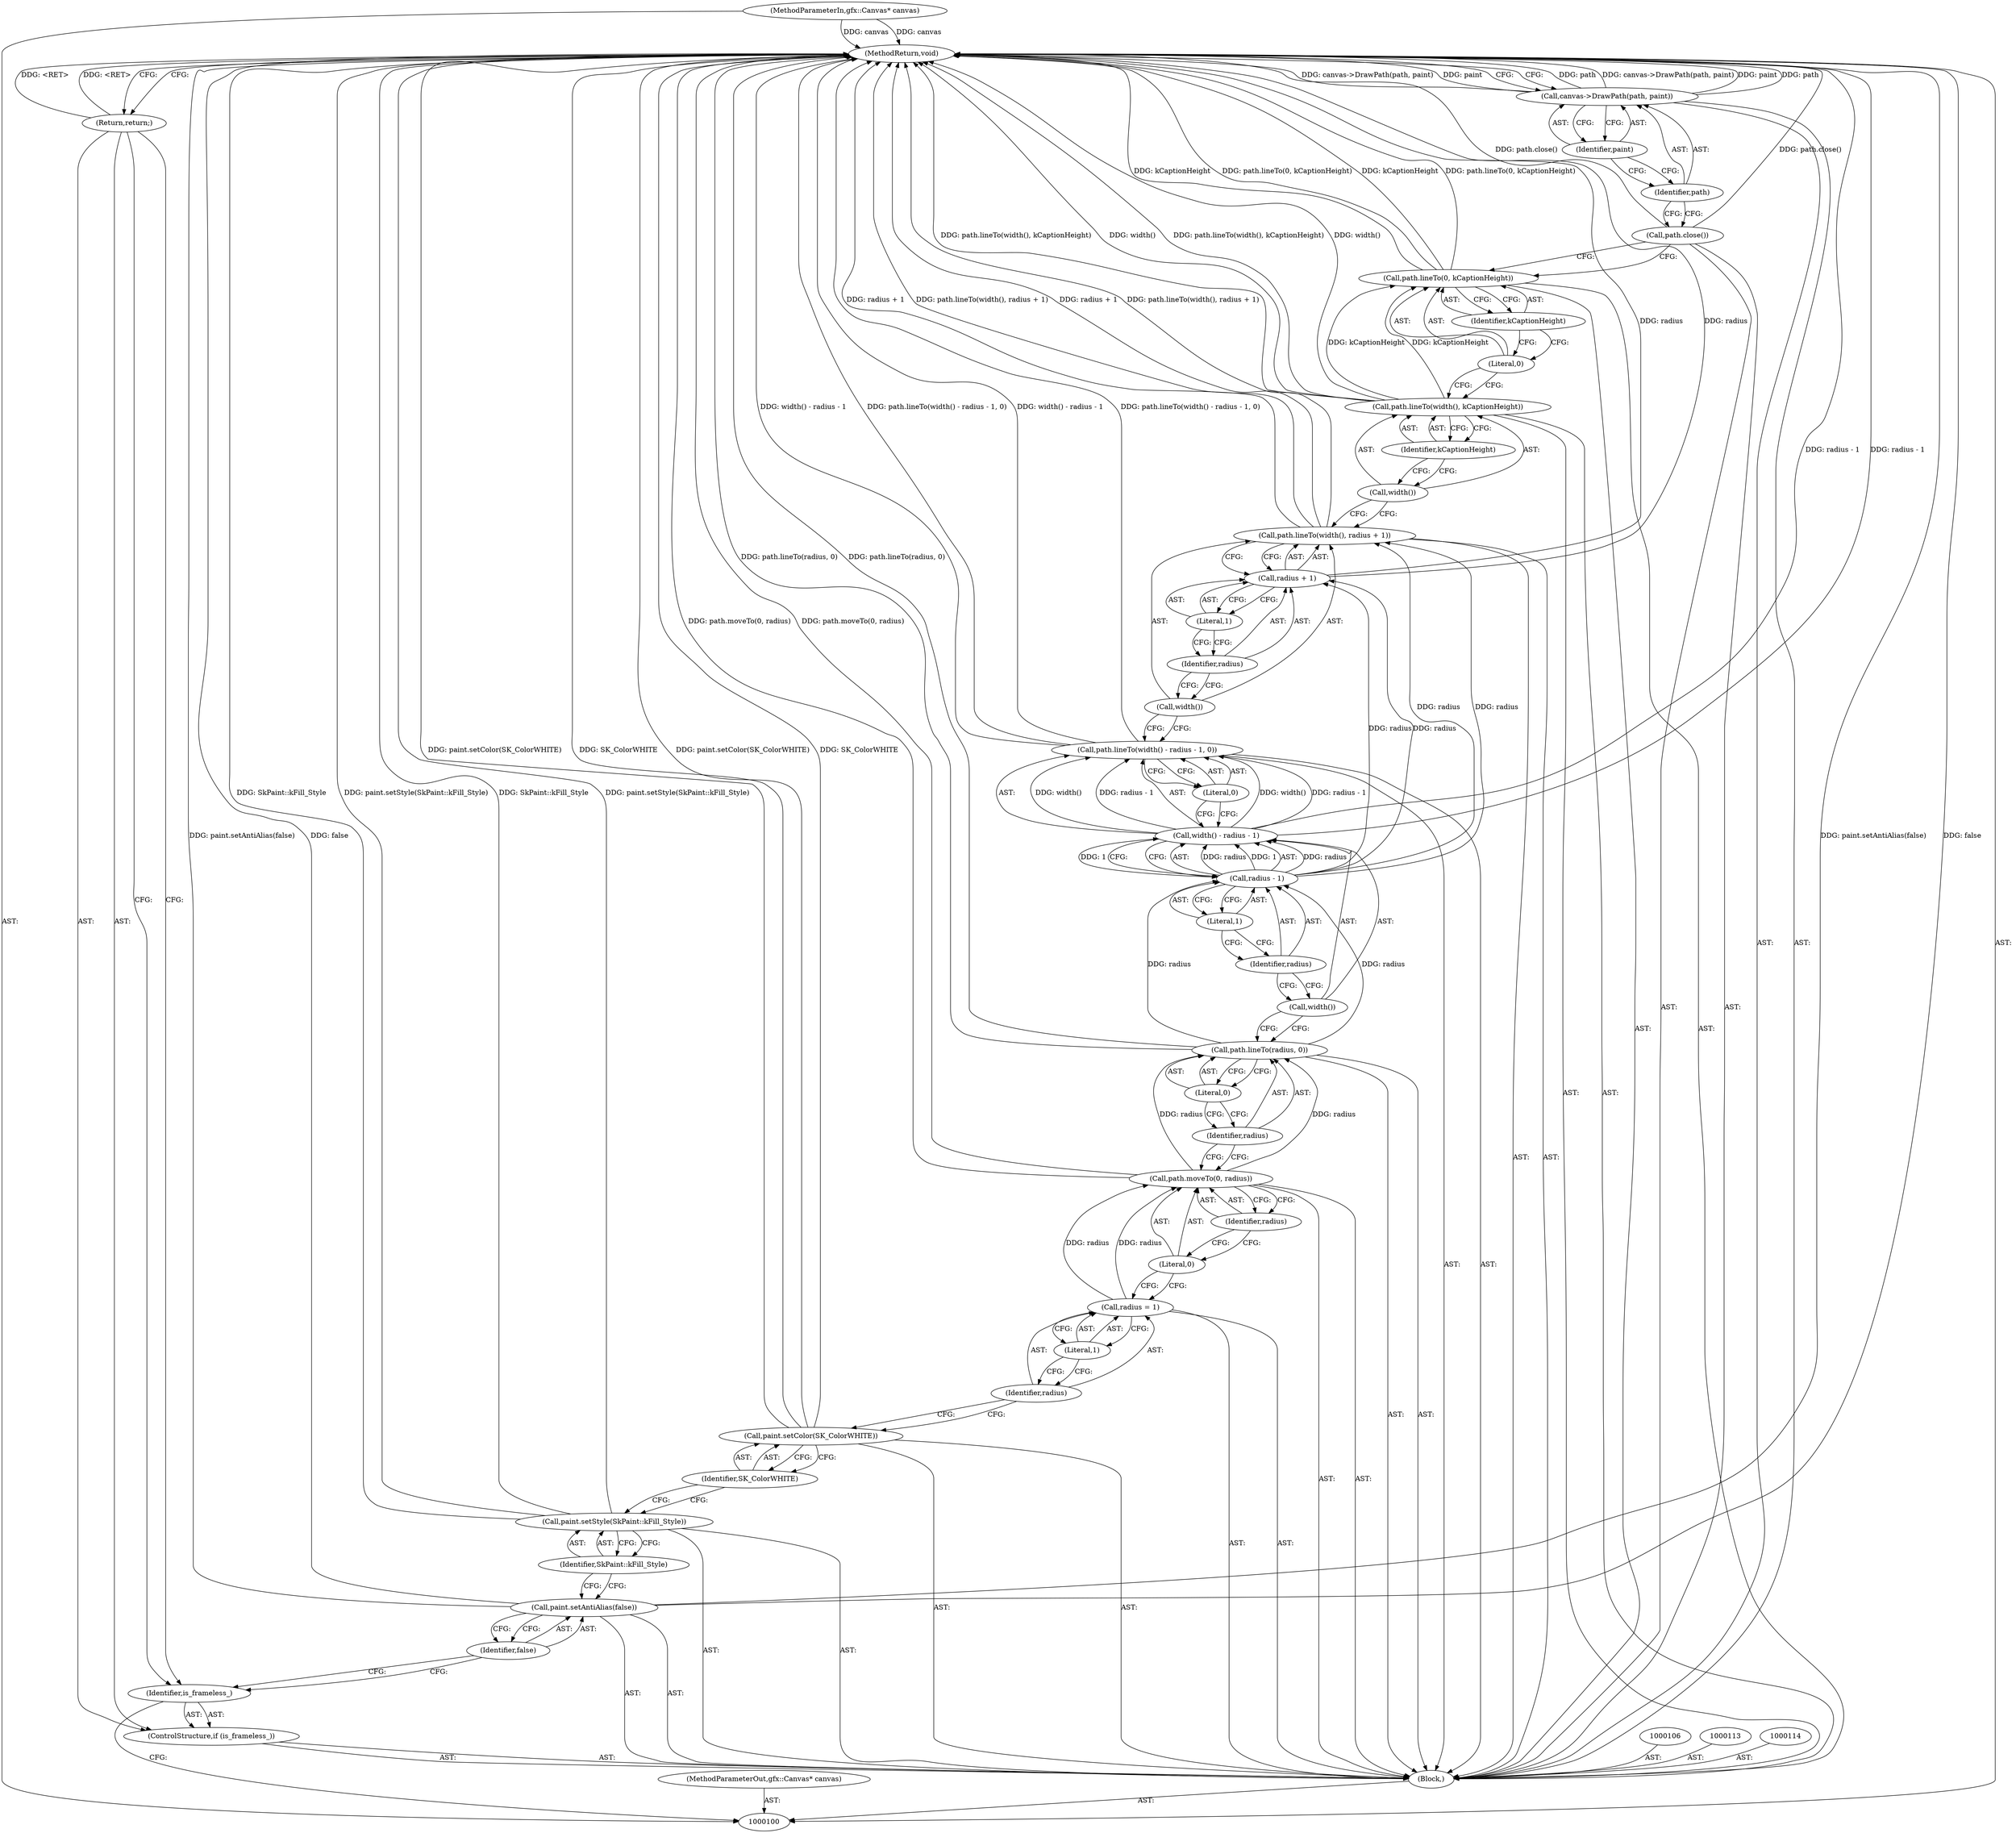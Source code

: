 digraph "0_Chrome_7f8cdab6fda192d15e45a3e9682b1eec427870c5_7" {
"1000146" [label="(MethodReturn,void)"];
"1000101" [label="(MethodParameterIn,gfx::Canvas* canvas)"];
"1000203" [label="(MethodParameterOut,gfx::Canvas* canvas)"];
"1000102" [label="(Block,)"];
"1000119" [label="(Literal,0)"];
"1000120" [label="(Identifier,radius)"];
"1000118" [label="(Call,path.moveTo(0, radius))"];
"1000122" [label="(Identifier,radius)"];
"1000121" [label="(Call,path.lineTo(radius, 0))"];
"1000123" [label="(Literal,0)"];
"1000125" [label="(Call,width() - radius - 1)"];
"1000126" [label="(Call,width())"];
"1000124" [label="(Call,path.lineTo(width() - radius - 1, 0))"];
"1000127" [label="(Call,radius - 1)"];
"1000128" [label="(Identifier,radius)"];
"1000129" [label="(Literal,1)"];
"1000130" [label="(Literal,0)"];
"1000132" [label="(Call,width())"];
"1000131" [label="(Call,path.lineTo(width(), radius + 1))"];
"1000133" [label="(Call,radius + 1)"];
"1000134" [label="(Identifier,radius)"];
"1000135" [label="(Literal,1)"];
"1000137" [label="(Call,width())"];
"1000136" [label="(Call,path.lineTo(width(), kCaptionHeight))"];
"1000138" [label="(Identifier,kCaptionHeight)"];
"1000140" [label="(Literal,0)"];
"1000141" [label="(Identifier,kCaptionHeight)"];
"1000139" [label="(Call,path.lineTo(0, kCaptionHeight))"];
"1000142" [label="(Call,path.close())"];
"1000144" [label="(Identifier,path)"];
"1000143" [label="(Call,canvas->DrawPath(path, paint))"];
"1000145" [label="(Identifier,paint)"];
"1000103" [label="(ControlStructure,if (is_frameless_))"];
"1000104" [label="(Identifier,is_frameless_)"];
"1000105" [label="(Return,return;)"];
"1000108" [label="(Identifier,false)"];
"1000107" [label="(Call,paint.setAntiAlias(false))"];
"1000110" [label="(Identifier,SkPaint::kFill_Style)"];
"1000109" [label="(Call,paint.setStyle(SkPaint::kFill_Style))"];
"1000112" [label="(Identifier,SK_ColorWHITE)"];
"1000111" [label="(Call,paint.setColor(SK_ColorWHITE))"];
"1000115" [label="(Call,radius = 1)"];
"1000116" [label="(Identifier,radius)"];
"1000117" [label="(Literal,1)"];
"1000146" -> "1000100"  [label="AST: "];
"1000146" -> "1000105"  [label="CFG: "];
"1000146" -> "1000143"  [label="CFG: "];
"1000142" -> "1000146"  [label="DDG: path.close()"];
"1000124" -> "1000146"  [label="DDG: width() - radius - 1"];
"1000124" -> "1000146"  [label="DDG: path.lineTo(width() - radius - 1, 0)"];
"1000107" -> "1000146"  [label="DDG: false"];
"1000107" -> "1000146"  [label="DDG: paint.setAntiAlias(false)"];
"1000125" -> "1000146"  [label="DDG: radius - 1"];
"1000118" -> "1000146"  [label="DDG: path.moveTo(0, radius)"];
"1000111" -> "1000146"  [label="DDG: paint.setColor(SK_ColorWHITE)"];
"1000111" -> "1000146"  [label="DDG: SK_ColorWHITE"];
"1000139" -> "1000146"  [label="DDG: kCaptionHeight"];
"1000139" -> "1000146"  [label="DDG: path.lineTo(0, kCaptionHeight)"];
"1000143" -> "1000146"  [label="DDG: path"];
"1000143" -> "1000146"  [label="DDG: canvas->DrawPath(path, paint)"];
"1000143" -> "1000146"  [label="DDG: paint"];
"1000133" -> "1000146"  [label="DDG: radius"];
"1000121" -> "1000146"  [label="DDG: path.lineTo(radius, 0)"];
"1000131" -> "1000146"  [label="DDG: radius + 1"];
"1000131" -> "1000146"  [label="DDG: path.lineTo(width(), radius + 1)"];
"1000101" -> "1000146"  [label="DDG: canvas"];
"1000109" -> "1000146"  [label="DDG: SkPaint::kFill_Style"];
"1000109" -> "1000146"  [label="DDG: paint.setStyle(SkPaint::kFill_Style)"];
"1000136" -> "1000146"  [label="DDG: path.lineTo(width(), kCaptionHeight)"];
"1000136" -> "1000146"  [label="DDG: width()"];
"1000105" -> "1000146"  [label="DDG: <RET>"];
"1000101" -> "1000100"  [label="AST: "];
"1000101" -> "1000146"  [label="DDG: canvas"];
"1000203" -> "1000100"  [label="AST: "];
"1000102" -> "1000100"  [label="AST: "];
"1000103" -> "1000102"  [label="AST: "];
"1000106" -> "1000102"  [label="AST: "];
"1000107" -> "1000102"  [label="AST: "];
"1000109" -> "1000102"  [label="AST: "];
"1000111" -> "1000102"  [label="AST: "];
"1000113" -> "1000102"  [label="AST: "];
"1000114" -> "1000102"  [label="AST: "];
"1000115" -> "1000102"  [label="AST: "];
"1000118" -> "1000102"  [label="AST: "];
"1000121" -> "1000102"  [label="AST: "];
"1000124" -> "1000102"  [label="AST: "];
"1000131" -> "1000102"  [label="AST: "];
"1000136" -> "1000102"  [label="AST: "];
"1000139" -> "1000102"  [label="AST: "];
"1000142" -> "1000102"  [label="AST: "];
"1000143" -> "1000102"  [label="AST: "];
"1000119" -> "1000118"  [label="AST: "];
"1000119" -> "1000115"  [label="CFG: "];
"1000120" -> "1000119"  [label="CFG: "];
"1000120" -> "1000118"  [label="AST: "];
"1000120" -> "1000119"  [label="CFG: "];
"1000118" -> "1000120"  [label="CFG: "];
"1000118" -> "1000102"  [label="AST: "];
"1000118" -> "1000120"  [label="CFG: "];
"1000119" -> "1000118"  [label="AST: "];
"1000120" -> "1000118"  [label="AST: "];
"1000122" -> "1000118"  [label="CFG: "];
"1000118" -> "1000146"  [label="DDG: path.moveTo(0, radius)"];
"1000115" -> "1000118"  [label="DDG: radius"];
"1000118" -> "1000121"  [label="DDG: radius"];
"1000122" -> "1000121"  [label="AST: "];
"1000122" -> "1000118"  [label="CFG: "];
"1000123" -> "1000122"  [label="CFG: "];
"1000121" -> "1000102"  [label="AST: "];
"1000121" -> "1000123"  [label="CFG: "];
"1000122" -> "1000121"  [label="AST: "];
"1000123" -> "1000121"  [label="AST: "];
"1000126" -> "1000121"  [label="CFG: "];
"1000121" -> "1000146"  [label="DDG: path.lineTo(radius, 0)"];
"1000118" -> "1000121"  [label="DDG: radius"];
"1000121" -> "1000127"  [label="DDG: radius"];
"1000123" -> "1000121"  [label="AST: "];
"1000123" -> "1000122"  [label="CFG: "];
"1000121" -> "1000123"  [label="CFG: "];
"1000125" -> "1000124"  [label="AST: "];
"1000125" -> "1000127"  [label="CFG: "];
"1000126" -> "1000125"  [label="AST: "];
"1000127" -> "1000125"  [label="AST: "];
"1000130" -> "1000125"  [label="CFG: "];
"1000125" -> "1000146"  [label="DDG: radius - 1"];
"1000125" -> "1000124"  [label="DDG: width()"];
"1000125" -> "1000124"  [label="DDG: radius - 1"];
"1000127" -> "1000125"  [label="DDG: radius"];
"1000127" -> "1000125"  [label="DDG: 1"];
"1000126" -> "1000125"  [label="AST: "];
"1000126" -> "1000121"  [label="CFG: "];
"1000128" -> "1000126"  [label="CFG: "];
"1000124" -> "1000102"  [label="AST: "];
"1000124" -> "1000130"  [label="CFG: "];
"1000125" -> "1000124"  [label="AST: "];
"1000130" -> "1000124"  [label="AST: "];
"1000132" -> "1000124"  [label="CFG: "];
"1000124" -> "1000146"  [label="DDG: width() - radius - 1"];
"1000124" -> "1000146"  [label="DDG: path.lineTo(width() - radius - 1, 0)"];
"1000125" -> "1000124"  [label="DDG: width()"];
"1000125" -> "1000124"  [label="DDG: radius - 1"];
"1000127" -> "1000125"  [label="AST: "];
"1000127" -> "1000129"  [label="CFG: "];
"1000128" -> "1000127"  [label="AST: "];
"1000129" -> "1000127"  [label="AST: "];
"1000125" -> "1000127"  [label="CFG: "];
"1000127" -> "1000125"  [label="DDG: radius"];
"1000127" -> "1000125"  [label="DDG: 1"];
"1000121" -> "1000127"  [label="DDG: radius"];
"1000127" -> "1000131"  [label="DDG: radius"];
"1000127" -> "1000133"  [label="DDG: radius"];
"1000128" -> "1000127"  [label="AST: "];
"1000128" -> "1000126"  [label="CFG: "];
"1000129" -> "1000128"  [label="CFG: "];
"1000129" -> "1000127"  [label="AST: "];
"1000129" -> "1000128"  [label="CFG: "];
"1000127" -> "1000129"  [label="CFG: "];
"1000130" -> "1000124"  [label="AST: "];
"1000130" -> "1000125"  [label="CFG: "];
"1000124" -> "1000130"  [label="CFG: "];
"1000132" -> "1000131"  [label="AST: "];
"1000132" -> "1000124"  [label="CFG: "];
"1000134" -> "1000132"  [label="CFG: "];
"1000131" -> "1000102"  [label="AST: "];
"1000131" -> "1000133"  [label="CFG: "];
"1000132" -> "1000131"  [label="AST: "];
"1000133" -> "1000131"  [label="AST: "];
"1000137" -> "1000131"  [label="CFG: "];
"1000131" -> "1000146"  [label="DDG: radius + 1"];
"1000131" -> "1000146"  [label="DDG: path.lineTo(width(), radius + 1)"];
"1000127" -> "1000131"  [label="DDG: radius"];
"1000133" -> "1000131"  [label="AST: "];
"1000133" -> "1000135"  [label="CFG: "];
"1000134" -> "1000133"  [label="AST: "];
"1000135" -> "1000133"  [label="AST: "];
"1000131" -> "1000133"  [label="CFG: "];
"1000133" -> "1000146"  [label="DDG: radius"];
"1000127" -> "1000133"  [label="DDG: radius"];
"1000134" -> "1000133"  [label="AST: "];
"1000134" -> "1000132"  [label="CFG: "];
"1000135" -> "1000134"  [label="CFG: "];
"1000135" -> "1000133"  [label="AST: "];
"1000135" -> "1000134"  [label="CFG: "];
"1000133" -> "1000135"  [label="CFG: "];
"1000137" -> "1000136"  [label="AST: "];
"1000137" -> "1000131"  [label="CFG: "];
"1000138" -> "1000137"  [label="CFG: "];
"1000136" -> "1000102"  [label="AST: "];
"1000136" -> "1000138"  [label="CFG: "];
"1000137" -> "1000136"  [label="AST: "];
"1000138" -> "1000136"  [label="AST: "];
"1000140" -> "1000136"  [label="CFG: "];
"1000136" -> "1000146"  [label="DDG: path.lineTo(width(), kCaptionHeight)"];
"1000136" -> "1000146"  [label="DDG: width()"];
"1000136" -> "1000139"  [label="DDG: kCaptionHeight"];
"1000138" -> "1000136"  [label="AST: "];
"1000138" -> "1000137"  [label="CFG: "];
"1000136" -> "1000138"  [label="CFG: "];
"1000140" -> "1000139"  [label="AST: "];
"1000140" -> "1000136"  [label="CFG: "];
"1000141" -> "1000140"  [label="CFG: "];
"1000141" -> "1000139"  [label="AST: "];
"1000141" -> "1000140"  [label="CFG: "];
"1000139" -> "1000141"  [label="CFG: "];
"1000139" -> "1000102"  [label="AST: "];
"1000139" -> "1000141"  [label="CFG: "];
"1000140" -> "1000139"  [label="AST: "];
"1000141" -> "1000139"  [label="AST: "];
"1000142" -> "1000139"  [label="CFG: "];
"1000139" -> "1000146"  [label="DDG: kCaptionHeight"];
"1000139" -> "1000146"  [label="DDG: path.lineTo(0, kCaptionHeight)"];
"1000136" -> "1000139"  [label="DDG: kCaptionHeight"];
"1000142" -> "1000102"  [label="AST: "];
"1000142" -> "1000139"  [label="CFG: "];
"1000144" -> "1000142"  [label="CFG: "];
"1000142" -> "1000146"  [label="DDG: path.close()"];
"1000144" -> "1000143"  [label="AST: "];
"1000144" -> "1000142"  [label="CFG: "];
"1000145" -> "1000144"  [label="CFG: "];
"1000143" -> "1000102"  [label="AST: "];
"1000143" -> "1000145"  [label="CFG: "];
"1000144" -> "1000143"  [label="AST: "];
"1000145" -> "1000143"  [label="AST: "];
"1000146" -> "1000143"  [label="CFG: "];
"1000143" -> "1000146"  [label="DDG: path"];
"1000143" -> "1000146"  [label="DDG: canvas->DrawPath(path, paint)"];
"1000143" -> "1000146"  [label="DDG: paint"];
"1000145" -> "1000143"  [label="AST: "];
"1000145" -> "1000144"  [label="CFG: "];
"1000143" -> "1000145"  [label="CFG: "];
"1000103" -> "1000102"  [label="AST: "];
"1000104" -> "1000103"  [label="AST: "];
"1000105" -> "1000103"  [label="AST: "];
"1000104" -> "1000103"  [label="AST: "];
"1000104" -> "1000100"  [label="CFG: "];
"1000105" -> "1000104"  [label="CFG: "];
"1000108" -> "1000104"  [label="CFG: "];
"1000105" -> "1000103"  [label="AST: "];
"1000105" -> "1000104"  [label="CFG: "];
"1000146" -> "1000105"  [label="CFG: "];
"1000105" -> "1000146"  [label="DDG: <RET>"];
"1000108" -> "1000107"  [label="AST: "];
"1000108" -> "1000104"  [label="CFG: "];
"1000107" -> "1000108"  [label="CFG: "];
"1000107" -> "1000102"  [label="AST: "];
"1000107" -> "1000108"  [label="CFG: "];
"1000108" -> "1000107"  [label="AST: "];
"1000110" -> "1000107"  [label="CFG: "];
"1000107" -> "1000146"  [label="DDG: false"];
"1000107" -> "1000146"  [label="DDG: paint.setAntiAlias(false)"];
"1000110" -> "1000109"  [label="AST: "];
"1000110" -> "1000107"  [label="CFG: "];
"1000109" -> "1000110"  [label="CFG: "];
"1000109" -> "1000102"  [label="AST: "];
"1000109" -> "1000110"  [label="CFG: "];
"1000110" -> "1000109"  [label="AST: "];
"1000112" -> "1000109"  [label="CFG: "];
"1000109" -> "1000146"  [label="DDG: SkPaint::kFill_Style"];
"1000109" -> "1000146"  [label="DDG: paint.setStyle(SkPaint::kFill_Style)"];
"1000112" -> "1000111"  [label="AST: "];
"1000112" -> "1000109"  [label="CFG: "];
"1000111" -> "1000112"  [label="CFG: "];
"1000111" -> "1000102"  [label="AST: "];
"1000111" -> "1000112"  [label="CFG: "];
"1000112" -> "1000111"  [label="AST: "];
"1000116" -> "1000111"  [label="CFG: "];
"1000111" -> "1000146"  [label="DDG: paint.setColor(SK_ColorWHITE)"];
"1000111" -> "1000146"  [label="DDG: SK_ColorWHITE"];
"1000115" -> "1000102"  [label="AST: "];
"1000115" -> "1000117"  [label="CFG: "];
"1000116" -> "1000115"  [label="AST: "];
"1000117" -> "1000115"  [label="AST: "];
"1000119" -> "1000115"  [label="CFG: "];
"1000115" -> "1000118"  [label="DDG: radius"];
"1000116" -> "1000115"  [label="AST: "];
"1000116" -> "1000111"  [label="CFG: "];
"1000117" -> "1000116"  [label="CFG: "];
"1000117" -> "1000115"  [label="AST: "];
"1000117" -> "1000116"  [label="CFG: "];
"1000115" -> "1000117"  [label="CFG: "];
}
